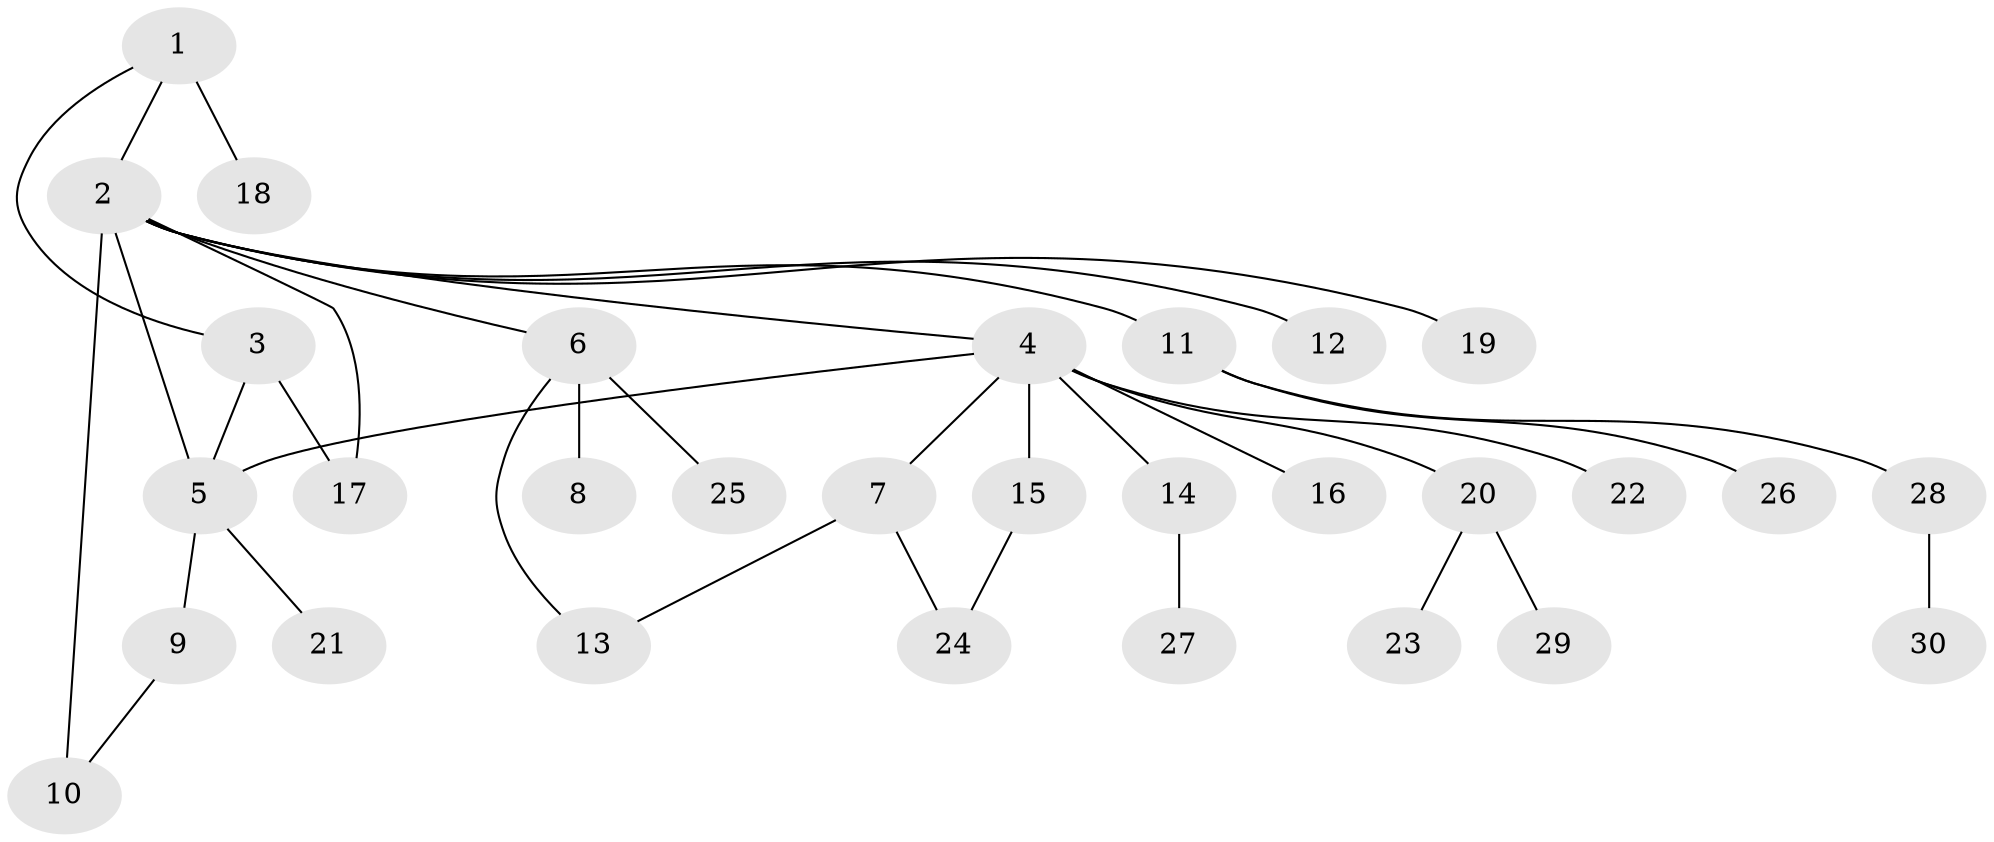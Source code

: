 // original degree distribution, {5: 0.014084507042253521, 17: 0.014084507042253521, 2: 0.18309859154929578, 9: 0.014084507042253521, 1: 0.6197183098591549, 11: 0.014084507042253521, 10: 0.014084507042253521, 4: 0.04225352112676056, 3: 0.08450704225352113}
// Generated by graph-tools (version 1.1) at 2025/50/03/04/25 22:50:20]
// undirected, 30 vertices, 35 edges
graph export_dot {
  node [color=gray90,style=filled];
  1;
  2;
  3;
  4;
  5;
  6;
  7;
  8;
  9;
  10;
  11;
  12;
  13;
  14;
  15;
  16;
  17;
  18;
  19;
  20;
  21;
  22;
  23;
  24;
  25;
  26;
  27;
  28;
  29;
  30;
  1 -- 2 [weight=1.0];
  1 -- 3 [weight=1.0];
  1 -- 18 [weight=2.0];
  2 -- 4 [weight=1.0];
  2 -- 5 [weight=1.0];
  2 -- 6 [weight=1.0];
  2 -- 10 [weight=8.0];
  2 -- 11 [weight=1.0];
  2 -- 12 [weight=1.0];
  2 -- 17 [weight=1.0];
  2 -- 19 [weight=1.0];
  3 -- 5 [weight=6.0];
  3 -- 17 [weight=1.0];
  4 -- 5 [weight=1.0];
  4 -- 7 [weight=1.0];
  4 -- 14 [weight=1.0];
  4 -- 15 [weight=1.0];
  4 -- 16 [weight=1.0];
  4 -- 20 [weight=1.0];
  4 -- 22 [weight=1.0];
  5 -- 9 [weight=1.0];
  5 -- 21 [weight=1.0];
  6 -- 8 [weight=6.0];
  6 -- 13 [weight=1.0];
  6 -- 25 [weight=1.0];
  7 -- 13 [weight=1.0];
  7 -- 24 [weight=1.0];
  9 -- 10 [weight=1.0];
  11 -- 26 [weight=1.0];
  11 -- 28 [weight=1.0];
  14 -- 27 [weight=1.0];
  15 -- 24 [weight=1.0];
  20 -- 23 [weight=1.0];
  20 -- 29 [weight=1.0];
  28 -- 30 [weight=1.0];
}

